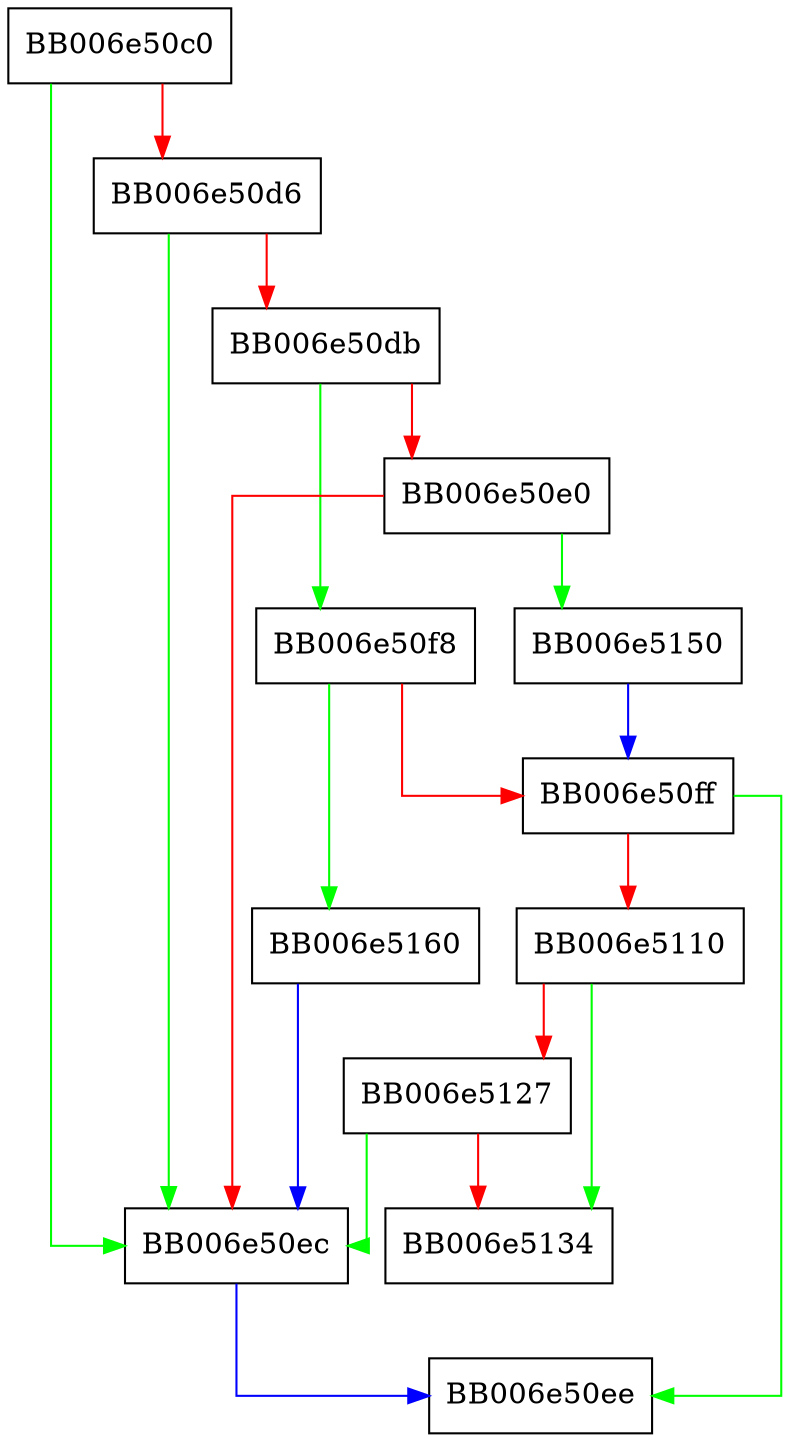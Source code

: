 digraph dsa_verify_init {
  node [shape="box"];
  graph [splines=ortho];
  BB006e50c0 -> BB006e50ec [color="green"];
  BB006e50c0 -> BB006e50d6 [color="red"];
  BB006e50d6 -> BB006e50ec [color="green"];
  BB006e50d6 -> BB006e50db [color="red"];
  BB006e50db -> BB006e50f8 [color="green"];
  BB006e50db -> BB006e50e0 [color="red"];
  BB006e50e0 -> BB006e5150 [color="green"];
  BB006e50e0 -> BB006e50ec [color="red"];
  BB006e50ec -> BB006e50ee [color="blue"];
  BB006e50f8 -> BB006e5160 [color="green"];
  BB006e50f8 -> BB006e50ff [color="red"];
  BB006e50ff -> BB006e50ee [color="green"];
  BB006e50ff -> BB006e5110 [color="red"];
  BB006e5110 -> BB006e5134 [color="green"];
  BB006e5110 -> BB006e5127 [color="red"];
  BB006e5127 -> BB006e50ec [color="green"];
  BB006e5127 -> BB006e5134 [color="red"];
  BB006e5150 -> BB006e50ff [color="blue"];
  BB006e5160 -> BB006e50ec [color="blue"];
}